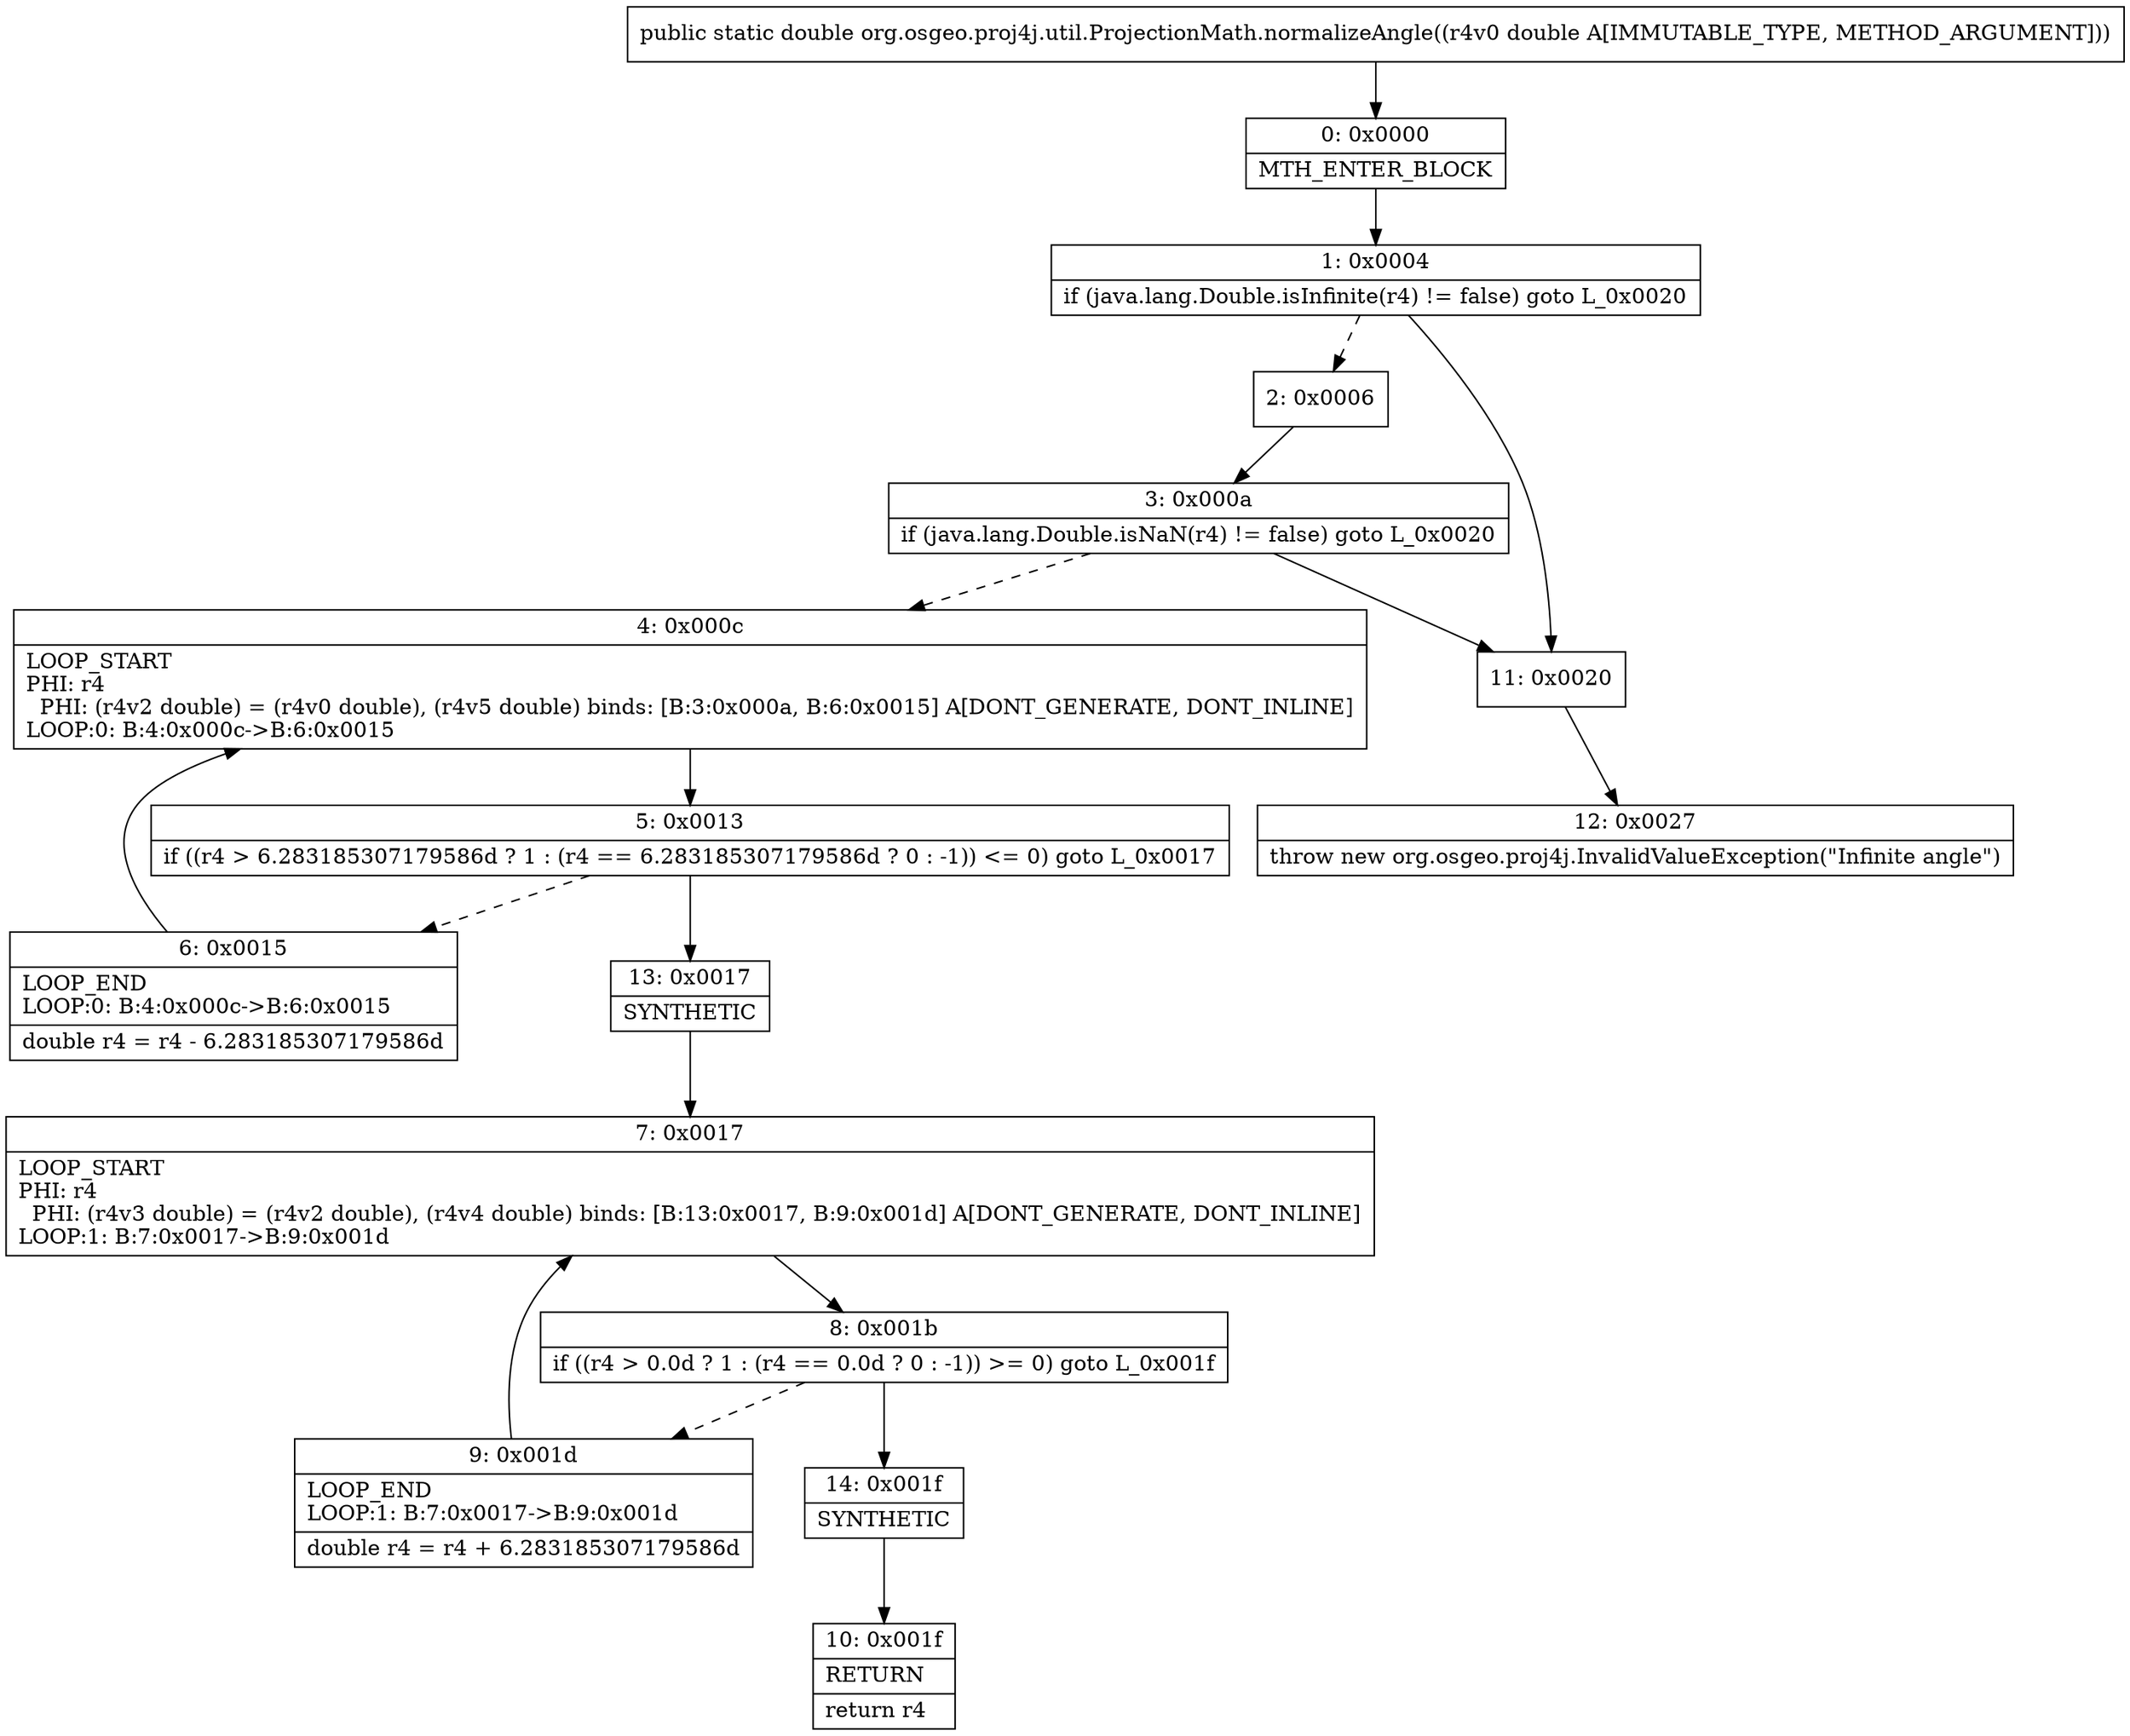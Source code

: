 digraph "CFG fororg.osgeo.proj4j.util.ProjectionMath.normalizeAngle(D)D" {
Node_0 [shape=record,label="{0\:\ 0x0000|MTH_ENTER_BLOCK\l}"];
Node_1 [shape=record,label="{1\:\ 0x0004|if (java.lang.Double.isInfinite(r4) != false) goto L_0x0020\l}"];
Node_2 [shape=record,label="{2\:\ 0x0006}"];
Node_3 [shape=record,label="{3\:\ 0x000a|if (java.lang.Double.isNaN(r4) != false) goto L_0x0020\l}"];
Node_4 [shape=record,label="{4\:\ 0x000c|LOOP_START\lPHI: r4 \l  PHI: (r4v2 double) = (r4v0 double), (r4v5 double) binds: [B:3:0x000a, B:6:0x0015] A[DONT_GENERATE, DONT_INLINE]\lLOOP:0: B:4:0x000c\-\>B:6:0x0015\l}"];
Node_5 [shape=record,label="{5\:\ 0x0013|if ((r4 \> 6.283185307179586d ? 1 : (r4 == 6.283185307179586d ? 0 : \-1)) \<= 0) goto L_0x0017\l}"];
Node_6 [shape=record,label="{6\:\ 0x0015|LOOP_END\lLOOP:0: B:4:0x000c\-\>B:6:0x0015\l|double r4 = r4 \- 6.283185307179586d\l}"];
Node_7 [shape=record,label="{7\:\ 0x0017|LOOP_START\lPHI: r4 \l  PHI: (r4v3 double) = (r4v2 double), (r4v4 double) binds: [B:13:0x0017, B:9:0x001d] A[DONT_GENERATE, DONT_INLINE]\lLOOP:1: B:7:0x0017\-\>B:9:0x001d\l}"];
Node_8 [shape=record,label="{8\:\ 0x001b|if ((r4 \> 0.0d ? 1 : (r4 == 0.0d ? 0 : \-1)) \>= 0) goto L_0x001f\l}"];
Node_9 [shape=record,label="{9\:\ 0x001d|LOOP_END\lLOOP:1: B:7:0x0017\-\>B:9:0x001d\l|double r4 = r4 + 6.283185307179586d\l}"];
Node_10 [shape=record,label="{10\:\ 0x001f|RETURN\l|return r4\l}"];
Node_11 [shape=record,label="{11\:\ 0x0020}"];
Node_12 [shape=record,label="{12\:\ 0x0027|throw new org.osgeo.proj4j.InvalidValueException(\"Infinite angle\")\l}"];
Node_13 [shape=record,label="{13\:\ 0x0017|SYNTHETIC\l}"];
Node_14 [shape=record,label="{14\:\ 0x001f|SYNTHETIC\l}"];
MethodNode[shape=record,label="{public static double org.osgeo.proj4j.util.ProjectionMath.normalizeAngle((r4v0 double A[IMMUTABLE_TYPE, METHOD_ARGUMENT])) }"];
MethodNode -> Node_0;
Node_0 -> Node_1;
Node_1 -> Node_2[style=dashed];
Node_1 -> Node_11;
Node_2 -> Node_3;
Node_3 -> Node_4[style=dashed];
Node_3 -> Node_11;
Node_4 -> Node_5;
Node_5 -> Node_6[style=dashed];
Node_5 -> Node_13;
Node_6 -> Node_4;
Node_7 -> Node_8;
Node_8 -> Node_9[style=dashed];
Node_8 -> Node_14;
Node_9 -> Node_7;
Node_11 -> Node_12;
Node_13 -> Node_7;
Node_14 -> Node_10;
}

